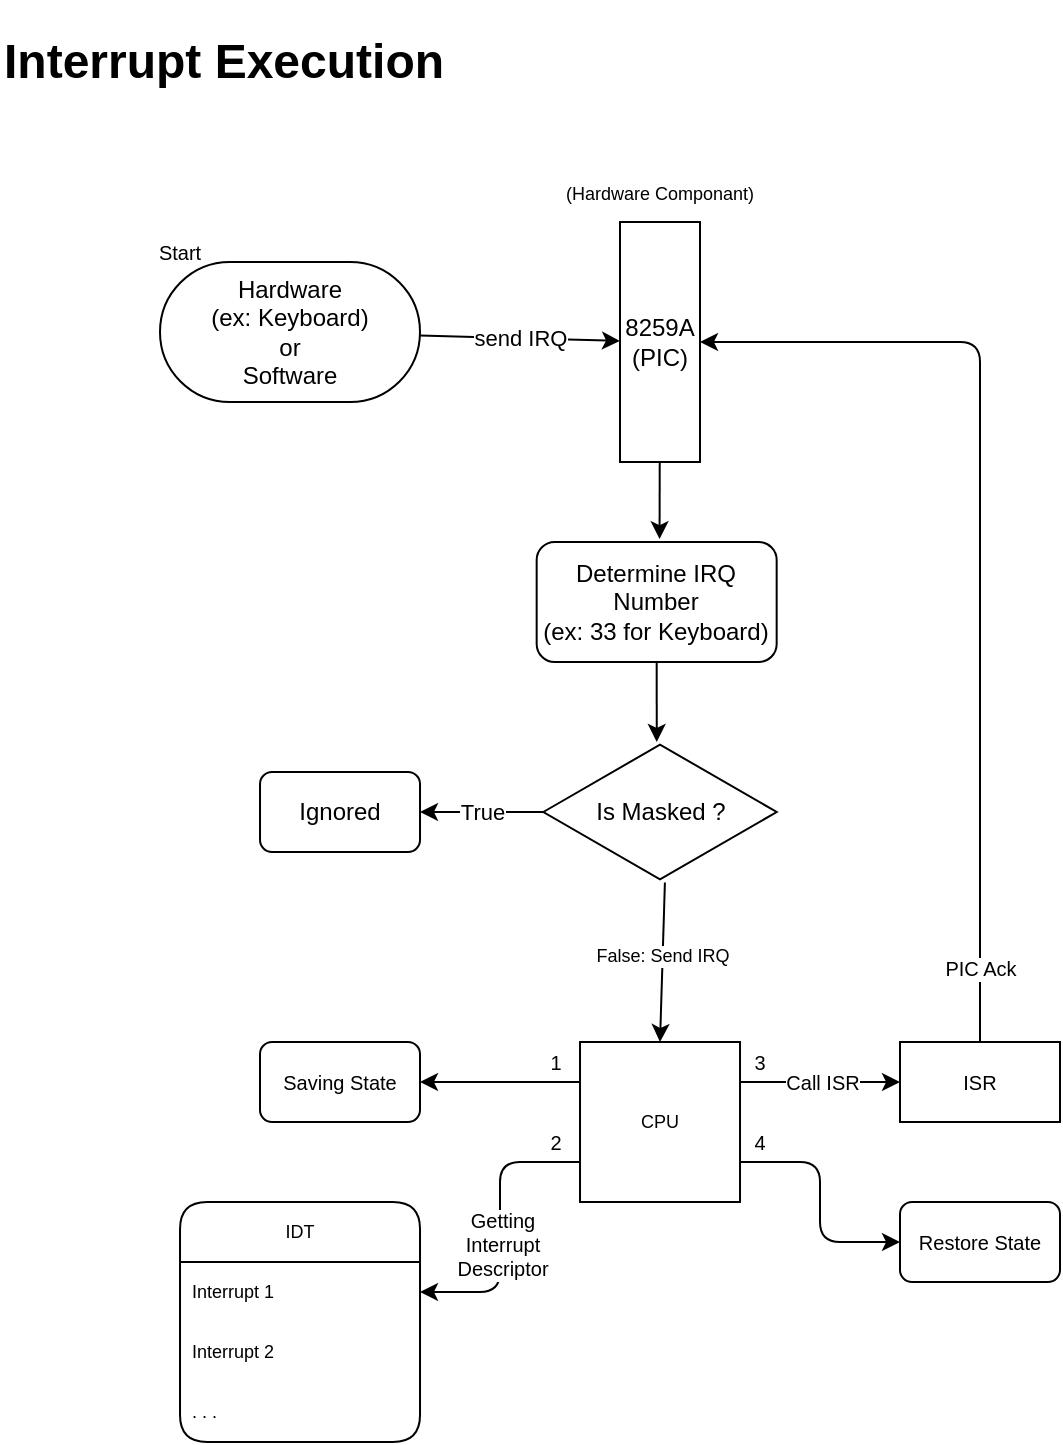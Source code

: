 <mxfile>
    <diagram id="exFt4ql8I5D7FRIwc5Hr" name="Page-1">
        <mxGraphModel dx="1188" dy="813" grid="0" gridSize="10" guides="1" tooltips="1" connect="1" arrows="1" fold="1" page="1" pageScale="1" pageWidth="900" pageHeight="1600" math="0" shadow="0">
            <root>
                <mxCell id="0"/>
                <mxCell id="1" parent="0"/>
                <mxCell id="15" value="&lt;h1&gt;Interrupt Execution&amp;nbsp;&lt;/h1&gt;" style="text;html=1;strokeColor=none;fillColor=none;align=left;verticalAlign=middle;whiteSpace=wrap;rounded=0;horizontal=1;" parent="1" vertex="1">
                    <mxGeometry x="10" y="10" width="230" height="40" as="geometry"/>
                </mxCell>
                <mxCell id="19" value="send IRQ" style="edgeStyle=none;html=1;" parent="1" source="16" target="18" edge="1">
                    <mxGeometry relative="1" as="geometry"/>
                </mxCell>
                <mxCell id="16" value="Hardware&lt;br&gt;(ex: Keyboard)&lt;br&gt;or&lt;br&gt;Software" style="rounded=1;whiteSpace=wrap;html=1;direction=west;rotation=0;perimeterSpacing=0;arcSize=50;" parent="1" vertex="1">
                    <mxGeometry x="90" y="130" width="130" height="70" as="geometry"/>
                </mxCell>
                <mxCell id="31" style="edgeStyle=none;html=1;entryX=0.512;entryY=-0.024;entryDx=0;entryDy=0;fontSize=9;entryPerimeter=0;" parent="1" source="18" target="29" edge="1">
                    <mxGeometry relative="1" as="geometry"/>
                </mxCell>
                <mxCell id="18" value="8259A&lt;br&gt;(PIC)" style="whiteSpace=wrap;html=1;rounded=0;" parent="1" vertex="1">
                    <mxGeometry x="320" y="110" width="40" height="120" as="geometry"/>
                </mxCell>
                <mxCell id="23" value="True" style="edgeStyle=none;html=1;" parent="1" source="20" target="22" edge="1">
                    <mxGeometry relative="1" as="geometry"/>
                </mxCell>
                <mxCell id="43" style="html=1;entryX=0.5;entryY=0;entryDx=0;entryDy=0;fontSize=9;exitX=0.521;exitY=1.003;exitDx=0;exitDy=0;exitPerimeter=0;" parent="1" source="20" target="27" edge="1">
                    <mxGeometry relative="1" as="geometry"/>
                </mxCell>
                <mxCell id="44" value="False: Send IRQ" style="edgeLabel;html=1;align=center;verticalAlign=middle;resizable=0;points=[];fontSize=9;" parent="43" vertex="1" connectable="0">
                    <mxGeometry x="-0.378" relative="1" as="geometry">
                        <mxPoint x="-1" y="12" as="offset"/>
                    </mxGeometry>
                </mxCell>
                <mxCell id="20" value="Is Masked ?" style="html=1;whiteSpace=wrap;aspect=fixed;shape=isoRectangle;" parent="1" vertex="1">
                    <mxGeometry x="281.67" y="370" width="116.67" height="70" as="geometry"/>
                </mxCell>
                <mxCell id="22" value="Ignored" style="whiteSpace=wrap;html=1;rounded=1;" parent="1" vertex="1">
                    <mxGeometry x="140.01" y="385" width="80" height="40" as="geometry"/>
                </mxCell>
                <mxCell id="24" value="&lt;font style=&quot;font-size: 9px;&quot;&gt;(Hardware Componant)&lt;/font&gt;" style="text;html=1;strokeColor=none;fillColor=none;align=center;verticalAlign=middle;whiteSpace=wrap;rounded=0;" parent="1" vertex="1">
                    <mxGeometry x="290" y="80" width="100" height="30" as="geometry"/>
                </mxCell>
                <mxCell id="64" style="edgeStyle=orthogonalEdgeStyle;rounded=1;html=1;exitX=0;exitY=0.25;exitDx=0;exitDy=0;strokeColor=default;fontSize=10;" parent="1" source="27" target="53" edge="1">
                    <mxGeometry relative="1" as="geometry"/>
                </mxCell>
                <mxCell id="67" style="edgeStyle=orthogonalEdgeStyle;rounded=1;html=1;exitX=0;exitY=0.75;exitDx=0;exitDy=0;entryX=1;entryY=0.5;entryDx=0;entryDy=0;strokeColor=default;fontSize=10;" parent="1" source="27" target="39" edge="1">
                    <mxGeometry relative="1" as="geometry"/>
                </mxCell>
                <mxCell id="68" value="Getting&lt;br&gt;Interrupt&lt;br&gt;Descriptor" style="edgeLabel;html=1;align=center;verticalAlign=middle;resizable=0;points=[];fontSize=10;" parent="67" vertex="1" connectable="0">
                    <mxGeometry x="0.177" y="1" relative="1" as="geometry">
                        <mxPoint y="-5" as="offset"/>
                    </mxGeometry>
                </mxCell>
                <mxCell id="70" style="edgeStyle=orthogonalEdgeStyle;rounded=1;html=1;exitX=1;exitY=0.25;exitDx=0;exitDy=0;strokeColor=default;fontSize=10;" parent="1" source="27" target="60" edge="1">
                    <mxGeometry relative="1" as="geometry"/>
                </mxCell>
                <mxCell id="71" value="Call ISR" style="edgeLabel;html=1;align=center;verticalAlign=middle;resizable=0;points=[];fontSize=10;" parent="70" vertex="1" connectable="0">
                    <mxGeometry x="-0.083" y="-1" relative="1" as="geometry">
                        <mxPoint x="4" y="-1" as="offset"/>
                    </mxGeometry>
                </mxCell>
                <mxCell id="76" style="edgeStyle=orthogonalEdgeStyle;rounded=1;html=1;exitX=1;exitY=0.75;exitDx=0;exitDy=0;entryX=0;entryY=0.5;entryDx=0;entryDy=0;strokeColor=default;fontSize=10;" parent="1" source="27" target="75" edge="1">
                    <mxGeometry relative="1" as="geometry"/>
                </mxCell>
                <mxCell id="27" value="CPU" style="whiteSpace=wrap;html=1;aspect=fixed;fontSize=9;" parent="1" vertex="1">
                    <mxGeometry x="300.01" y="520" width="80" height="80" as="geometry"/>
                </mxCell>
                <mxCell id="33" style="edgeStyle=none;html=1;entryX=0.486;entryY=0;entryDx=0;entryDy=0;entryPerimeter=0;fontSize=9;" parent="1" source="29" target="20" edge="1">
                    <mxGeometry relative="1" as="geometry"/>
                </mxCell>
                <mxCell id="29" value="Determine IRQ Number&lt;br&gt;(ex: 33 for Keyboard)" style="whiteSpace=wrap;html=1;glass=0;shadow=0;rounded=1;" parent="1" vertex="1">
                    <mxGeometry x="278.335" y="270" width="120" height="60" as="geometry"/>
                </mxCell>
                <mxCell id="38" value="IDT" style="swimlane;fontStyle=0;childLayout=stackLayout;horizontal=1;startSize=30;horizontalStack=0;resizeParent=1;resizeParentMax=0;resizeLast=0;collapsible=1;marginBottom=0;whiteSpace=wrap;html=1;rounded=1;shadow=0;glass=0;sketch=0;fontSize=9;" parent="1" vertex="1">
                    <mxGeometry x="100.01" y="600" width="120" height="120" as="geometry"/>
                </mxCell>
                <mxCell id="39" value="Interrupt 1" style="text;strokeColor=none;fillColor=none;align=left;verticalAlign=middle;spacingLeft=4;spacingRight=4;overflow=hidden;points=[[0,0.5],[1,0.5]];portConstraint=eastwest;rotatable=0;whiteSpace=wrap;html=1;rounded=1;shadow=0;glass=0;sketch=0;fontSize=9;" parent="38" vertex="1">
                    <mxGeometry y="30" width="120" height="30" as="geometry"/>
                </mxCell>
                <mxCell id="40" value="Interrupt 2" style="text;strokeColor=none;fillColor=none;align=left;verticalAlign=middle;spacingLeft=4;spacingRight=4;overflow=hidden;points=[[0,0.5],[1,0.5]];portConstraint=eastwest;rotatable=0;whiteSpace=wrap;html=1;rounded=1;shadow=0;glass=0;sketch=0;fontSize=9;" parent="38" vertex="1">
                    <mxGeometry y="60" width="120" height="30" as="geometry"/>
                </mxCell>
                <mxCell id="41" value=". . ." style="text;strokeColor=none;fillColor=none;align=left;verticalAlign=middle;spacingLeft=4;spacingRight=4;overflow=hidden;points=[[0,0.5],[1,0.5]];portConstraint=eastwest;rotatable=0;whiteSpace=wrap;html=1;rounded=1;shadow=0;glass=0;sketch=0;fontSize=9;fontStyle=0" parent="38" vertex="1">
                    <mxGeometry y="90" width="120" height="30" as="geometry"/>
                </mxCell>
                <mxCell id="52" value="Start" style="text;html=1;strokeColor=none;fillColor=none;align=center;verticalAlign=middle;whiteSpace=wrap;rounded=0;shadow=0;glass=0;sketch=0;fontSize=10;" parent="1" vertex="1">
                    <mxGeometry x="80" y="110" width="40" height="30" as="geometry"/>
                </mxCell>
                <mxCell id="53" value="Saving State" style="rounded=1;whiteSpace=wrap;html=1;shadow=0;glass=0;sketch=0;fontSize=10;" parent="1" vertex="1">
                    <mxGeometry x="140" y="520" width="80" height="40" as="geometry"/>
                </mxCell>
                <mxCell id="73" style="edgeStyle=orthogonalEdgeStyle;rounded=1;html=1;exitX=0.5;exitY=0;exitDx=0;exitDy=0;entryX=1;entryY=0.5;entryDx=0;entryDy=0;strokeColor=default;fontSize=10;" parent="1" source="60" target="18" edge="1">
                    <mxGeometry relative="1" as="geometry"/>
                </mxCell>
                <mxCell id="74" value="PIC Ack" style="edgeLabel;html=1;align=center;verticalAlign=middle;resizable=0;points=[];fontSize=10;" parent="73" vertex="1" connectable="0">
                    <mxGeometry x="-0.797" y="-1" relative="1" as="geometry">
                        <mxPoint x="-1" y="12" as="offset"/>
                    </mxGeometry>
                </mxCell>
                <mxCell id="60" value="ISR" style="rounded=1;whiteSpace=wrap;html=1;shadow=0;glass=0;sketch=0;fontSize=10;arcSize=0;" parent="1" vertex="1">
                    <mxGeometry x="460" y="520" width="80" height="40" as="geometry"/>
                </mxCell>
                <mxCell id="66" value="1" style="text;html=1;strokeColor=none;fillColor=none;align=center;verticalAlign=middle;whiteSpace=wrap;rounded=0;shadow=0;glass=0;sketch=0;fontSize=10;" parent="1" vertex="1">
                    <mxGeometry x="278.33" y="520" width="20" height="20" as="geometry"/>
                </mxCell>
                <mxCell id="69" value="2" style="text;html=1;strokeColor=none;fillColor=none;align=center;verticalAlign=middle;whiteSpace=wrap;rounded=0;shadow=0;glass=0;sketch=0;fontSize=10;" parent="1" vertex="1">
                    <mxGeometry x="278.33" y="560" width="20" height="20" as="geometry"/>
                </mxCell>
                <mxCell id="72" value="3" style="text;html=1;strokeColor=none;fillColor=none;align=center;verticalAlign=middle;whiteSpace=wrap;rounded=0;shadow=0;glass=0;sketch=0;fontSize=10;" parent="1" vertex="1">
                    <mxGeometry x="380.01" y="520" width="20" height="20" as="geometry"/>
                </mxCell>
                <mxCell id="75" value="Restore State" style="rounded=1;whiteSpace=wrap;html=1;shadow=0;glass=0;sketch=0;fontSize=10;" parent="1" vertex="1">
                    <mxGeometry x="460" y="600" width="80" height="40" as="geometry"/>
                </mxCell>
                <mxCell id="77" value="4" style="text;html=1;strokeColor=none;fillColor=none;align=center;verticalAlign=middle;whiteSpace=wrap;rounded=0;shadow=0;glass=0;sketch=0;fontSize=10;" parent="1" vertex="1">
                    <mxGeometry x="380.01" y="560" width="20" height="20" as="geometry"/>
                </mxCell>
            </root>
        </mxGraphModel>
    </diagram>
</mxfile>